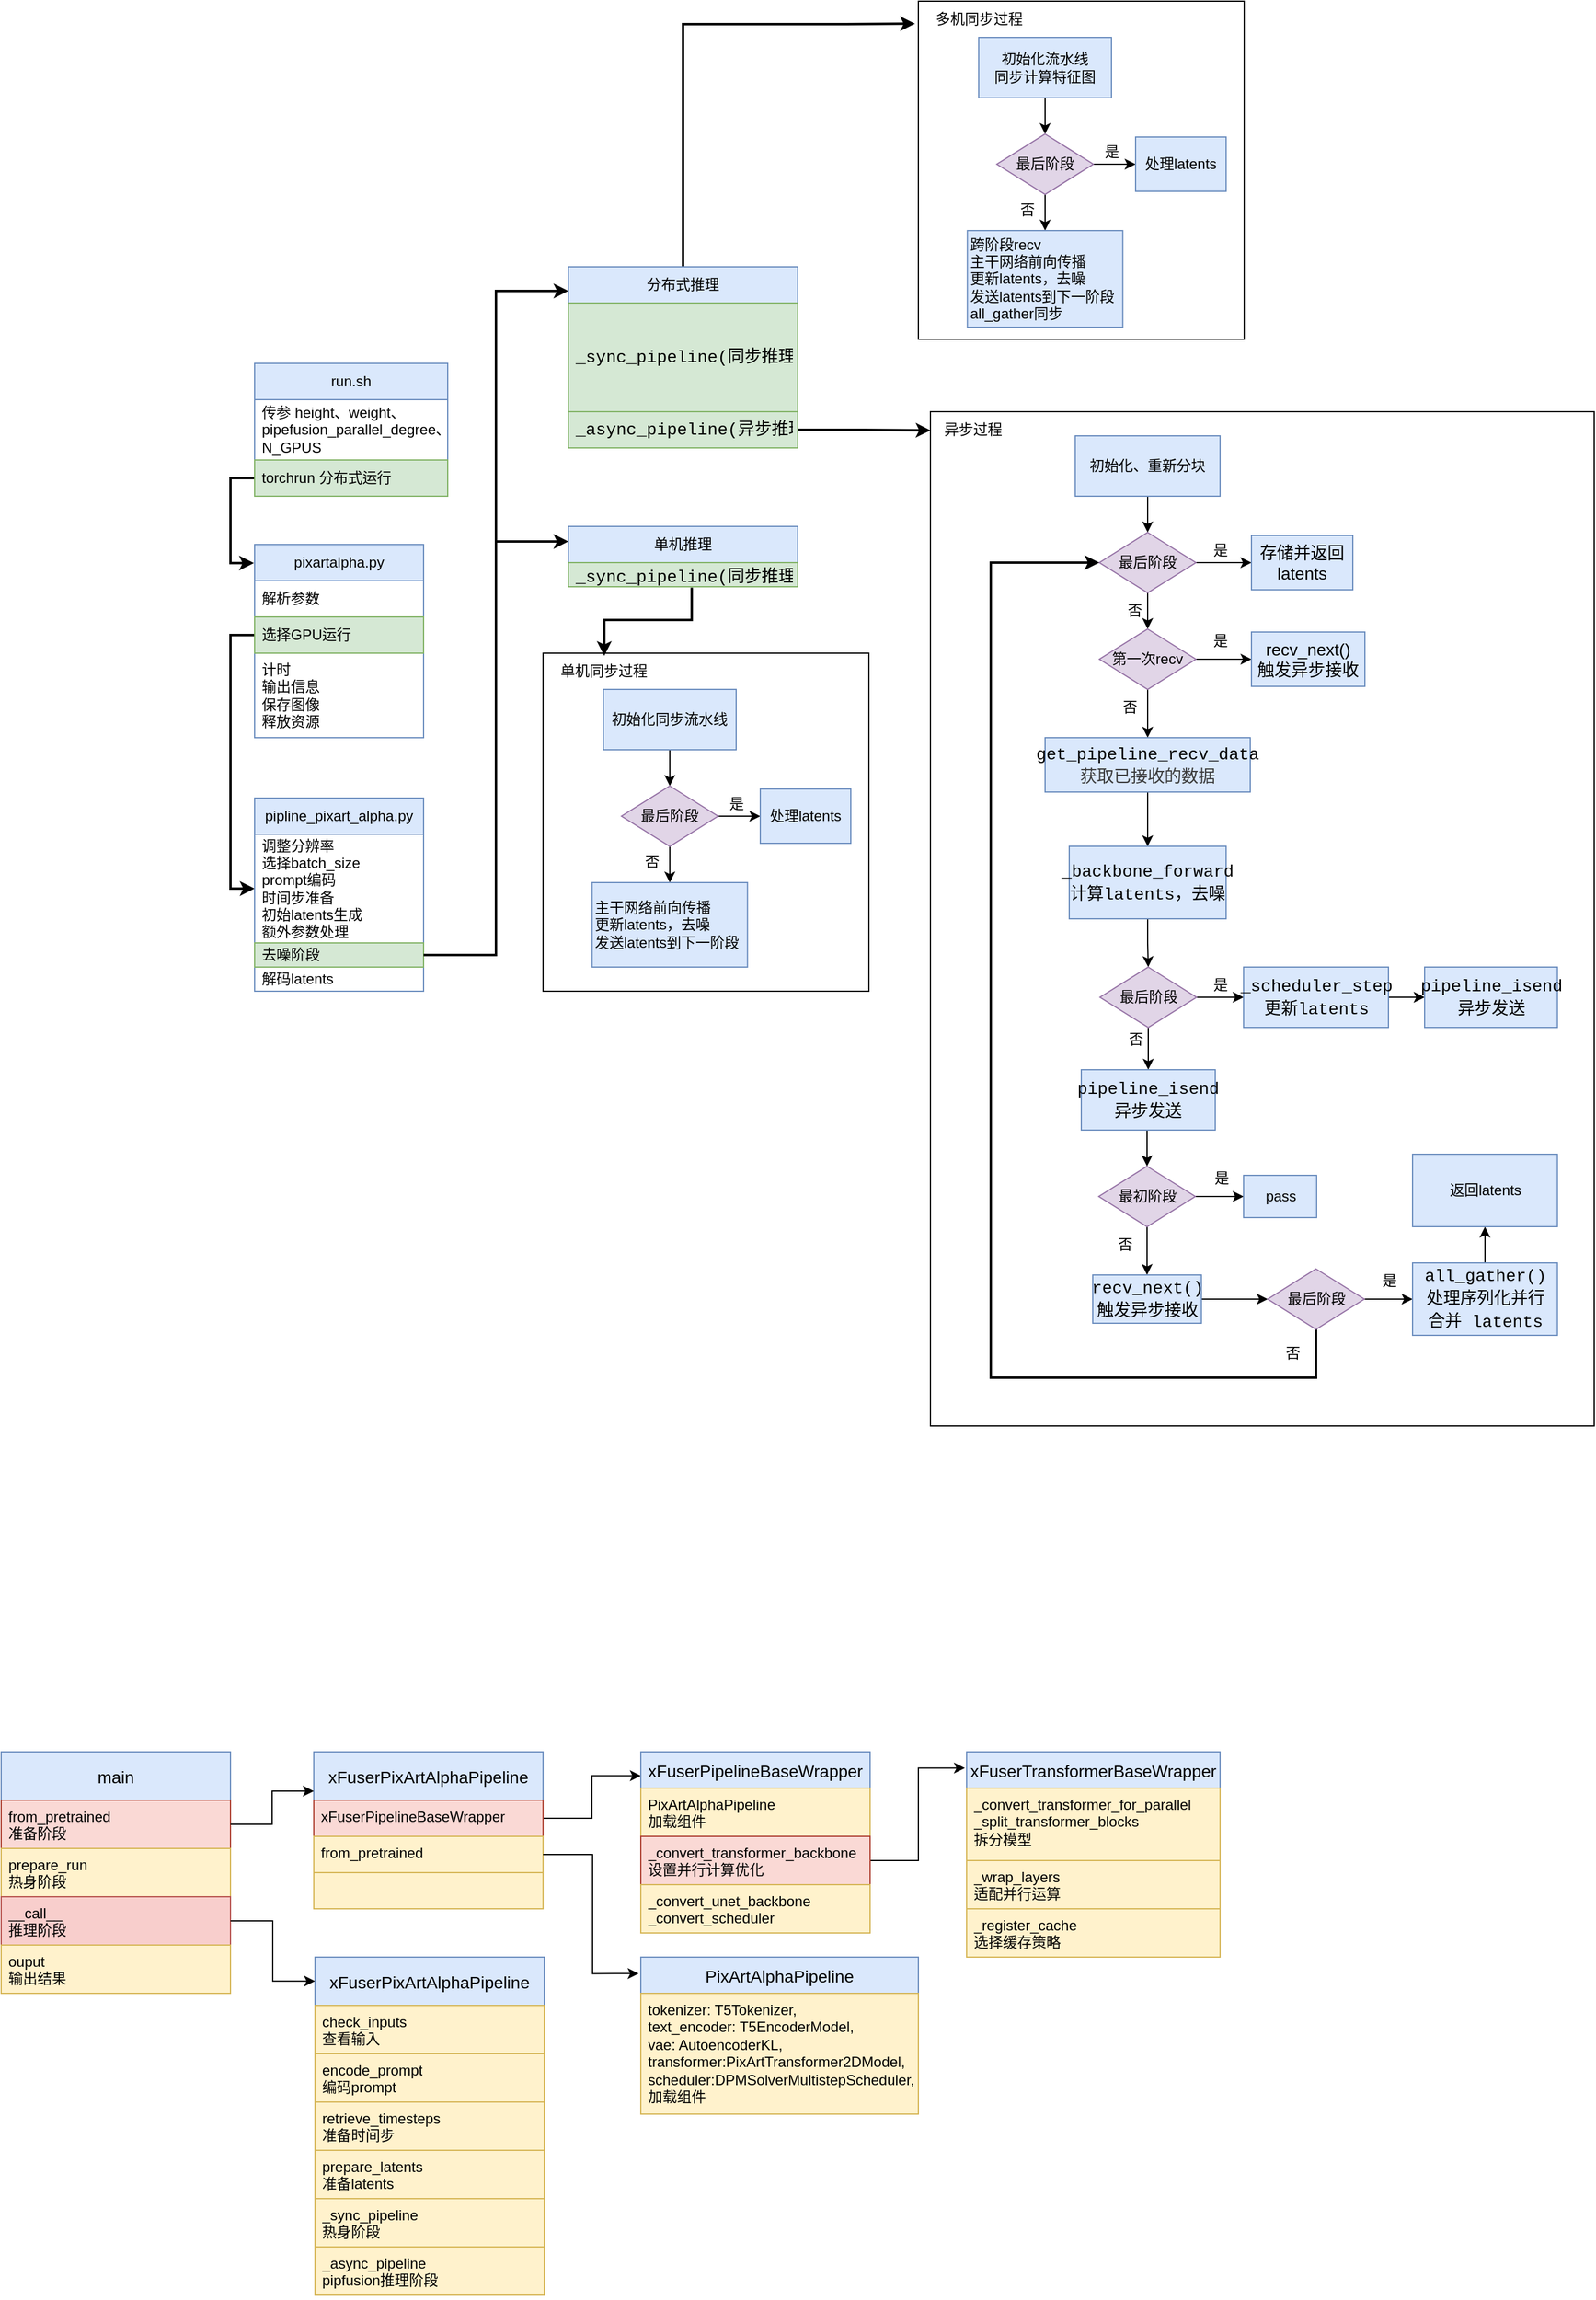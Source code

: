<mxfile version="26.1.1">
  <diagram name="第 1 页" id="cnDdHJVZcsyukWy6zc07">
    <mxGraphModel dx="1932" dy="587" grid="1" gridSize="10" guides="1" tooltips="1" connect="1" arrows="1" fold="1" page="1" pageScale="1" pageWidth="827" pageHeight="1169" math="0" shadow="0">
      <root>
        <mxCell id="0" />
        <mxCell id="1" parent="0" />
        <mxCell id="pLnmARu8xyEpF4UmJlGQ-14" value="" style="edgeStyle=orthogonalEdgeStyle;rounded=0;orthogonalLoop=1;jettySize=auto;html=1;exitX=0;exitY=0.5;exitDx=0;exitDy=0;entryX=-0.004;entryY=0.096;entryDx=0;entryDy=0;entryPerimeter=0;strokeWidth=2;" parent="1" source="pLnmARu8xyEpF4UmJlGQ-7" target="pLnmARu8xyEpF4UmJlGQ-10" edge="1">
          <mxGeometry relative="1" as="geometry">
            <Array as="points">
              <mxPoint x="20" y="545" />
              <mxPoint x="20" y="615" />
            </Array>
          </mxGeometry>
        </mxCell>
        <mxCell id="pLnmARu8xyEpF4UmJlGQ-6" value="run.sh" style="swimlane;fontStyle=0;childLayout=stackLayout;horizontal=1;startSize=30;horizontalStack=0;resizeParent=1;resizeParentMax=0;resizeLast=0;collapsible=1;marginBottom=0;whiteSpace=wrap;html=1;fillColor=#dae8fc;strokeColor=#6c8ebf;" parent="1" vertex="1">
          <mxGeometry x="40" y="450" width="160" height="110" as="geometry" />
        </mxCell>
        <mxCell id="pLnmARu8xyEpF4UmJlGQ-136" value="&lt;div&gt;传参 height、weight、&lt;span style=&quot;color: rgb(0, 0, 0); white-space: pre;&quot;&gt;pipefusion_para&lt;/span&gt;&lt;span style=&quot;color: rgb(0, 0, 0); white-space: pre;&quot;&gt;llel_degree&lt;/span&gt;、&lt;/div&gt;&lt;div&gt;&lt;span style=&quot;color: rgb(0, 0, 0); white-space: pre;&quot;&gt;N_GPUS&lt;/span&gt;&lt;/div&gt;" style="text;align=left;verticalAlign=middle;spacingLeft=4;spacingRight=4;overflow=hidden;points=[[0,0.5],[1,0.5]];portConstraint=eastwest;rotatable=0;whiteSpace=wrap;html=1;" parent="pLnmARu8xyEpF4UmJlGQ-6" vertex="1">
          <mxGeometry y="30" width="160" height="50" as="geometry" />
        </mxCell>
        <mxCell id="pLnmARu8xyEpF4UmJlGQ-7" value="&lt;div&gt;torchrun 分布式运行&lt;/div&gt;" style="text;align=left;verticalAlign=middle;spacingLeft=4;spacingRight=4;overflow=hidden;points=[[0,0.5],[1,0.5]];portConstraint=eastwest;rotatable=0;whiteSpace=wrap;html=1;fillColor=#d5e8d4;strokeColor=#82b366;" parent="pLnmARu8xyEpF4UmJlGQ-6" vertex="1">
          <mxGeometry y="80" width="160" height="30" as="geometry" />
        </mxCell>
        <mxCell id="pLnmARu8xyEpF4UmJlGQ-21" value="" style="edgeStyle=orthogonalEdgeStyle;rounded=0;orthogonalLoop=1;jettySize=auto;html=1;exitX=0;exitY=0.5;exitDx=0;exitDy=0;strokeWidth=2;entryX=0;entryY=0.5;entryDx=0;entryDy=0;entryPerimeter=0;" parent="1" source="pLnmARu8xyEpF4UmJlGQ-12" target="pLnmARu8xyEpF4UmJlGQ-18" edge="1">
          <mxGeometry relative="1" as="geometry" />
        </mxCell>
        <mxCell id="pLnmARu8xyEpF4UmJlGQ-10" value="pixartalpha.py" style="swimlane;fontStyle=0;childLayout=stackLayout;horizontal=1;startSize=30;horizontalStack=0;resizeParent=1;resizeParentMax=0;resizeLast=0;collapsible=1;marginBottom=0;whiteSpace=wrap;html=1;fillColor=#dae8fc;strokeColor=#6c8ebf;" parent="1" vertex="1">
          <mxGeometry x="40" y="600" width="140" height="160" as="geometry" />
        </mxCell>
        <mxCell id="pLnmARu8xyEpF4UmJlGQ-11" value="解析参数" style="text;strokeColor=none;fillColor=none;align=left;verticalAlign=middle;spacingLeft=4;spacingRight=4;overflow=hidden;points=[[0,0.5],[1,0.5]];portConstraint=eastwest;rotatable=0;whiteSpace=wrap;html=1;" parent="pLnmARu8xyEpF4UmJlGQ-10" vertex="1">
          <mxGeometry y="30" width="140" height="30" as="geometry" />
        </mxCell>
        <mxCell id="pLnmARu8xyEpF4UmJlGQ-12" value="选择GPU运行" style="text;strokeColor=#82b366;fillColor=#d5e8d4;align=left;verticalAlign=middle;spacingLeft=4;spacingRight=4;overflow=hidden;points=[[0,0.5],[1,0.5]];portConstraint=eastwest;rotatable=0;whiteSpace=wrap;html=1;" parent="pLnmARu8xyEpF4UmJlGQ-10" vertex="1">
          <mxGeometry y="60" width="140" height="30" as="geometry" />
        </mxCell>
        <mxCell id="pLnmARu8xyEpF4UmJlGQ-13" value="&lt;div&gt;计时&lt;/div&gt;&lt;div&gt;输出信息&lt;/div&gt;&lt;div&gt;保存图像&lt;/div&gt;&lt;div&gt;释放资源&lt;/div&gt;" style="text;strokeColor=none;fillColor=none;align=left;verticalAlign=middle;spacingLeft=4;spacingRight=4;overflow=hidden;points=[[0,0.5],[1,0.5]];portConstraint=eastwest;rotatable=0;whiteSpace=wrap;html=1;" parent="pLnmARu8xyEpF4UmJlGQ-10" vertex="1">
          <mxGeometry y="90" width="140" height="70" as="geometry" />
        </mxCell>
        <mxCell id="pLnmARu8xyEpF4UmJlGQ-27" value="" style="edgeStyle=orthogonalEdgeStyle;rounded=0;orthogonalLoop=1;jettySize=auto;html=1;exitX=1;exitY=0.5;exitDx=0;exitDy=0;entryX=0;entryY=0.25;entryDx=0;entryDy=0;strokeWidth=2;" parent="1" source="pLnmARu8xyEpF4UmJlGQ-19" target="pLnmARu8xyEpF4UmJlGQ-29" edge="1">
          <mxGeometry relative="1" as="geometry">
            <mxPoint x="730.0" y="485" as="targetPoint" />
          </mxGeometry>
        </mxCell>
        <mxCell id="pLnmARu8xyEpF4UmJlGQ-17" value="pipline_pixart_alpha.py" style="swimlane;fontStyle=0;childLayout=stackLayout;horizontal=1;startSize=30;horizontalStack=0;resizeParent=1;resizeParentMax=0;resizeLast=0;collapsible=1;marginBottom=0;whiteSpace=wrap;html=1;fillColor=#dae8fc;strokeColor=#6c8ebf;" parent="1" vertex="1">
          <mxGeometry x="40" y="810" width="140" height="160" as="geometry" />
        </mxCell>
        <mxCell id="pLnmARu8xyEpF4UmJlGQ-18" value="&lt;div&gt;调整分辨率&lt;/div&gt;&lt;div&gt;选择batch_size&lt;/div&gt;&lt;div&gt;prompt编码&lt;/div&gt;&lt;div&gt;时间步准备&lt;/div&gt;&lt;div&gt;初始latents生成&lt;/div&gt;&lt;div&gt;额外参数处理&lt;/div&gt;&lt;div&gt;&lt;br&gt;&lt;/div&gt;" style="text;strokeColor=none;fillColor=none;align=left;verticalAlign=middle;spacingLeft=4;spacingRight=4;overflow=hidden;points=[[0,0.5],[1,0.5]];portConstraint=eastwest;rotatable=0;whiteSpace=wrap;html=1;" parent="pLnmARu8xyEpF4UmJlGQ-17" vertex="1">
          <mxGeometry y="30" width="140" height="90" as="geometry" />
        </mxCell>
        <mxCell id="pLnmARu8xyEpF4UmJlGQ-19" value="去噪阶段&lt;div&gt;&lt;br/&gt;&lt;/div&gt;" style="text;strokeColor=#82b366;fillColor=#d5e8d4;align=left;verticalAlign=middle;spacingLeft=4;spacingRight=4;overflow=hidden;points=[[0,0.5],[1,0.5]];portConstraint=eastwest;rotatable=0;whiteSpace=wrap;html=1;" parent="pLnmARu8xyEpF4UmJlGQ-17" vertex="1">
          <mxGeometry y="120" width="140" height="20" as="geometry" />
        </mxCell>
        <mxCell id="pLnmARu8xyEpF4UmJlGQ-39" value="解码latents" style="text;align=left;verticalAlign=middle;spacingLeft=4;spacingRight=4;overflow=hidden;points=[[0,0.5],[1,0.5]];portConstraint=eastwest;rotatable=0;whiteSpace=wrap;html=1;" parent="pLnmARu8xyEpF4UmJlGQ-17" vertex="1">
          <mxGeometry y="140" width="140" height="20" as="geometry" />
        </mxCell>
        <mxCell id="pLnmARu8xyEpF4UmJlGQ-46" value="" style="edgeStyle=orthogonalEdgeStyle;rounded=0;orthogonalLoop=1;jettySize=auto;html=1;entryX=-0.028;entryY=0.619;entryDx=0;entryDy=0;entryPerimeter=0;strokeWidth=2;" parent="1" source="pLnmARu8xyEpF4UmJlGQ-24" target="pLnmARu8xyEpF4UmJlGQ-57" edge="1">
          <mxGeometry relative="1" as="geometry">
            <Array as="points">
              <mxPoint x="395" y="169" />
              <mxPoint x="530" y="169" />
            </Array>
          </mxGeometry>
        </mxCell>
        <mxCell id="pLnmARu8xyEpF4UmJlGQ-24" value="分布式推理" style="swimlane;fontStyle=0;childLayout=stackLayout;horizontal=1;startSize=30;horizontalStack=0;resizeParent=1;resizeParentMax=0;resizeLast=0;collapsible=1;marginBottom=0;whiteSpace=wrap;html=1;fillColor=#dae8fc;strokeColor=#6c8ebf;" parent="1" vertex="1">
          <mxGeometry x="300" y="370" width="190" height="150" as="geometry" />
        </mxCell>
        <mxCell id="pLnmARu8xyEpF4UmJlGQ-25" value="&lt;div style=&quot;color: rgb(59, 59, 59); font-family: Consolas, &amp;quot;Courier New&amp;quot;, monospace; font-weight: normal; font-size: 14px; line-height: 19px; white-space: pre;&quot;&gt;&lt;div&gt;&lt;span style=&quot;color: rgb(0, 0, 0);&quot;&gt;_sync_pipeline(同步推理)&lt;/span&gt;&lt;/div&gt;&lt;/div&gt;" style="text;strokeColor=#82b366;fillColor=#d5e8d4;align=left;verticalAlign=middle;spacingLeft=4;spacingRight=4;overflow=hidden;points=[[0,0.5],[1,0.5]];portConstraint=eastwest;rotatable=0;whiteSpace=wrap;html=1;" parent="pLnmARu8xyEpF4UmJlGQ-24" vertex="1">
          <mxGeometry y="30" width="190" height="90" as="geometry" />
        </mxCell>
        <mxCell id="pLnmARu8xyEpF4UmJlGQ-26" value="&lt;div style=&quot;color: rgb(59, 59, 59); font-family: Consolas, &amp;quot;Courier New&amp;quot;, monospace; font-weight: normal; font-size: 14px; line-height: 19px; white-space: pre;&quot;&gt;&lt;div&gt;&lt;span style=&quot;color: rgb(0, 0, 0);&quot;&gt;_async_pipeline(异步推理)&lt;/span&gt;&lt;/div&gt;&lt;/div&gt;" style="text;strokeColor=#82b366;fillColor=#d5e8d4;align=left;verticalAlign=middle;spacingLeft=4;spacingRight=4;overflow=hidden;points=[[0,0.5],[1,0.5]];portConstraint=eastwest;rotatable=0;whiteSpace=wrap;html=1;" parent="pLnmARu8xyEpF4UmJlGQ-24" vertex="1">
          <mxGeometry y="120" width="190" height="30" as="geometry" />
        </mxCell>
        <mxCell id="pLnmARu8xyEpF4UmJlGQ-29" value="单机推理" style="swimlane;fontStyle=0;childLayout=stackLayout;horizontal=1;startSize=30;horizontalStack=0;resizeParent=1;resizeParentMax=0;resizeLast=0;collapsible=1;marginBottom=0;whiteSpace=wrap;html=1;fillColor=#dae8fc;strokeColor=#6c8ebf;" parent="1" vertex="1">
          <mxGeometry x="300" y="585" width="190" height="50" as="geometry" />
        </mxCell>
        <mxCell id="pLnmARu8xyEpF4UmJlGQ-31" value="&lt;div style=&quot;color: rgb(59, 59, 59); font-family: Consolas, &amp;quot;Courier New&amp;quot;, monospace; font-weight: normal; font-size: 14px; line-height: 19px; white-space: pre;&quot;&gt;&lt;div&gt;&lt;span style=&quot;color: rgb(0, 0, 0);&quot;&gt;_sync_pipeline(同步推理)&lt;/span&gt;&lt;/div&gt;&lt;/div&gt;" style="text;strokeColor=#82b366;fillColor=#d5e8d4;align=left;verticalAlign=middle;spacingLeft=4;spacingRight=4;overflow=hidden;points=[[0,0.5],[1,0.5]];portConstraint=eastwest;rotatable=0;whiteSpace=wrap;html=1;" parent="pLnmARu8xyEpF4UmJlGQ-29" vertex="1">
          <mxGeometry y="30" width="190" height="20" as="geometry" />
        </mxCell>
        <mxCell id="pLnmARu8xyEpF4UmJlGQ-34" value="" style="edgeStyle=orthogonalEdgeStyle;rounded=0;orthogonalLoop=1;jettySize=auto;html=1;exitX=1;exitY=0.5;exitDx=0;exitDy=0;entryX=0;entryY=0.133;entryDx=0;entryDy=0;strokeWidth=2;entryPerimeter=0;" parent="1" source="pLnmARu8xyEpF4UmJlGQ-19" target="pLnmARu8xyEpF4UmJlGQ-24" edge="1">
          <mxGeometry relative="1" as="geometry">
            <mxPoint x="670" y="375" as="sourcePoint" />
            <mxPoint x="750" y="495" as="targetPoint" />
          </mxGeometry>
        </mxCell>
        <mxCell id="pLnmARu8xyEpF4UmJlGQ-114" value="" style="group" parent="1" vertex="1" connectable="0">
          <mxGeometry x="600" y="490" width="550" height="840" as="geometry" />
        </mxCell>
        <mxCell id="pLnmARu8xyEpF4UmJlGQ-112" value="" style="rounded=0;whiteSpace=wrap;html=1;" parent="pLnmARu8xyEpF4UmJlGQ-114" vertex="1">
          <mxGeometry width="550" height="840" as="geometry" />
        </mxCell>
        <mxCell id="pLnmARu8xyEpF4UmJlGQ-62" style="edgeStyle=orthogonalEdgeStyle;rounded=0;orthogonalLoop=1;jettySize=auto;html=1;exitX=0.5;exitY=1;exitDx=0;exitDy=0;entryX=0.5;entryY=0;entryDx=0;entryDy=0;" parent="pLnmARu8xyEpF4UmJlGQ-114" source="pLnmARu8xyEpF4UmJlGQ-58" target="pLnmARu8xyEpF4UmJlGQ-60" edge="1">
          <mxGeometry relative="1" as="geometry" />
        </mxCell>
        <mxCell id="pLnmARu8xyEpF4UmJlGQ-58" value="&lt;div&gt;初始化、重新分块&lt;/div&gt;" style="rounded=0;whiteSpace=wrap;html=1;fillColor=#dae8fc;strokeColor=#6c8ebf;" parent="pLnmARu8xyEpF4UmJlGQ-114" vertex="1">
          <mxGeometry x="120" y="20" width="120" height="50" as="geometry" />
        </mxCell>
        <mxCell id="pLnmARu8xyEpF4UmJlGQ-66" value="" style="edgeStyle=orthogonalEdgeStyle;rounded=0;orthogonalLoop=1;jettySize=auto;html=1;" parent="pLnmARu8xyEpF4UmJlGQ-114" source="pLnmARu8xyEpF4UmJlGQ-60" target="pLnmARu8xyEpF4UmJlGQ-65" edge="1">
          <mxGeometry relative="1" as="geometry" />
        </mxCell>
        <mxCell id="pLnmARu8xyEpF4UmJlGQ-70" style="edgeStyle=orthogonalEdgeStyle;rounded=0;orthogonalLoop=1;jettySize=auto;html=1;exitX=0.5;exitY=1;exitDx=0;exitDy=0;entryX=0.5;entryY=0;entryDx=0;entryDy=0;" parent="pLnmARu8xyEpF4UmJlGQ-114" source="pLnmARu8xyEpF4UmJlGQ-60" target="pLnmARu8xyEpF4UmJlGQ-68" edge="1">
          <mxGeometry relative="1" as="geometry" />
        </mxCell>
        <mxCell id="pLnmARu8xyEpF4UmJlGQ-60" value="&lt;div&gt;最后阶段&lt;/div&gt;" style="rhombus;whiteSpace=wrap;html=1;fillColor=#e1d5e7;strokeColor=#9673a6;" parent="pLnmARu8xyEpF4UmJlGQ-114" vertex="1">
          <mxGeometry x="140" y="100" width="80" height="50" as="geometry" />
        </mxCell>
        <mxCell id="pLnmARu8xyEpF4UmJlGQ-65" value="&lt;font style=&quot;font-size: 14px;&quot;&gt;存储并返回latents&lt;/font&gt;" style="whiteSpace=wrap;html=1;fillColor=#dae8fc;strokeColor=#6c8ebf;" parent="pLnmARu8xyEpF4UmJlGQ-114" vertex="1">
          <mxGeometry x="266" y="102.5" width="84" height="45" as="geometry" />
        </mxCell>
        <mxCell id="pLnmARu8xyEpF4UmJlGQ-67" value="是" style="text;html=1;align=center;verticalAlign=middle;resizable=0;points=[];autosize=1;strokeColor=none;fillColor=none;" parent="pLnmARu8xyEpF4UmJlGQ-114" vertex="1">
          <mxGeometry x="220" y="100" width="40" height="30" as="geometry" />
        </mxCell>
        <mxCell id="pLnmARu8xyEpF4UmJlGQ-74" value="" style="edgeStyle=orthogonalEdgeStyle;rounded=0;orthogonalLoop=1;jettySize=auto;html=1;" parent="pLnmARu8xyEpF4UmJlGQ-114" source="pLnmARu8xyEpF4UmJlGQ-68" target="pLnmARu8xyEpF4UmJlGQ-73" edge="1">
          <mxGeometry relative="1" as="geometry" />
        </mxCell>
        <mxCell id="pLnmARu8xyEpF4UmJlGQ-77" value="" style="edgeStyle=orthogonalEdgeStyle;rounded=0;orthogonalLoop=1;jettySize=auto;html=1;" parent="pLnmARu8xyEpF4UmJlGQ-114" source="pLnmARu8xyEpF4UmJlGQ-68" target="pLnmARu8xyEpF4UmJlGQ-76" edge="1">
          <mxGeometry relative="1" as="geometry" />
        </mxCell>
        <mxCell id="pLnmARu8xyEpF4UmJlGQ-68" value="第一次recv" style="rhombus;whiteSpace=wrap;html=1;fillColor=#e1d5e7;strokeColor=#9673a6;" parent="pLnmARu8xyEpF4UmJlGQ-114" vertex="1">
          <mxGeometry x="140" y="180" width="80" height="50" as="geometry" />
        </mxCell>
        <mxCell id="pLnmARu8xyEpF4UmJlGQ-71" value="否" style="text;html=1;align=center;verticalAlign=middle;resizable=0;points=[];autosize=1;strokeColor=none;fillColor=none;" parent="pLnmARu8xyEpF4UmJlGQ-114" vertex="1">
          <mxGeometry x="149.01" y="150" width="40" height="30" as="geometry" />
        </mxCell>
        <mxCell id="pLnmARu8xyEpF4UmJlGQ-73" value="&lt;div&gt;&lt;font style=&quot;font-size: 14px;&quot;&gt;recv_next()&lt;/font&gt;&lt;/div&gt;&lt;div&gt;&lt;font style=&quot;font-size: 14px;&quot;&gt;触发异步接收&lt;/font&gt;&lt;/div&gt;" style="whiteSpace=wrap;html=1;fillColor=#dae8fc;strokeColor=#6c8ebf;" parent="pLnmARu8xyEpF4UmJlGQ-114" vertex="1">
          <mxGeometry x="266" y="182.5" width="94" height="45" as="geometry" />
        </mxCell>
        <mxCell id="pLnmARu8xyEpF4UmJlGQ-75" value="是" style="text;html=1;align=center;verticalAlign=middle;resizable=0;points=[];autosize=1;strokeColor=none;fillColor=none;" parent="pLnmARu8xyEpF4UmJlGQ-114" vertex="1">
          <mxGeometry x="220" y="175" width="40" height="30" as="geometry" />
        </mxCell>
        <mxCell id="pLnmARu8xyEpF4UmJlGQ-80" value="" style="edgeStyle=orthogonalEdgeStyle;rounded=0;orthogonalLoop=1;jettySize=auto;html=1;" parent="pLnmARu8xyEpF4UmJlGQ-114" source="pLnmARu8xyEpF4UmJlGQ-76" target="pLnmARu8xyEpF4UmJlGQ-79" edge="1">
          <mxGeometry relative="1" as="geometry" />
        </mxCell>
        <mxCell id="pLnmARu8xyEpF4UmJlGQ-76" value="&lt;div style=&quot;color: rgb(59, 59, 59); font-family: Consolas, &amp;quot;Courier New&amp;quot;, monospace; font-weight: normal; font-size: 14px; line-height: 19px; white-space: pre;&quot;&gt;&lt;div&gt;&lt;span style=&quot;color: rgb(0, 0, 0);&quot;&gt;get_pipeline_recv_data&lt;/span&gt;&lt;/div&gt;&lt;div&gt;获取已接收的数据&lt;/div&gt;&lt;/div&gt;" style="whiteSpace=wrap;html=1;fillColor=#dae8fc;strokeColor=#6c8ebf;" parent="pLnmARu8xyEpF4UmJlGQ-114" vertex="1">
          <mxGeometry x="95" y="270" width="170" height="45" as="geometry" />
        </mxCell>
        <mxCell id="pLnmARu8xyEpF4UmJlGQ-78" value="否" style="text;html=1;align=center;verticalAlign=middle;resizable=0;points=[];autosize=1;strokeColor=none;fillColor=none;" parent="pLnmARu8xyEpF4UmJlGQ-114" vertex="1">
          <mxGeometry x="145" y="230" width="40" height="30" as="geometry" />
        </mxCell>
        <mxCell id="pLnmARu8xyEpF4UmJlGQ-82" style="edgeStyle=orthogonalEdgeStyle;rounded=0;orthogonalLoop=1;jettySize=auto;html=1;exitX=0.5;exitY=1;exitDx=0;exitDy=0;entryX=0.5;entryY=0;entryDx=0;entryDy=0;" parent="pLnmARu8xyEpF4UmJlGQ-114" source="pLnmARu8xyEpF4UmJlGQ-79" target="pLnmARu8xyEpF4UmJlGQ-81" edge="1">
          <mxGeometry relative="1" as="geometry" />
        </mxCell>
        <mxCell id="pLnmARu8xyEpF4UmJlGQ-79" value="&lt;div style=&quot;font-family: Consolas, &amp;quot;Courier New&amp;quot;, monospace; font-weight: normal; font-size: 14px; line-height: 19px; white-space: pre;&quot;&gt;&lt;div&gt;&lt;span style=&quot;color: rgb(0, 0, 0);&quot;&gt;_backbone_forward&lt;/span&gt;&lt;/div&gt;&lt;div&gt;&lt;span style=&quot;color: rgb(0, 0, 0);&quot;&gt;计算latents，去噪&lt;/span&gt;&lt;/div&gt;&lt;/div&gt;" style="whiteSpace=wrap;html=1;fillColor=#dae8fc;strokeColor=#6c8ebf;" parent="pLnmARu8xyEpF4UmJlGQ-114" vertex="1">
          <mxGeometry x="115" y="360" width="130" height="60" as="geometry" />
        </mxCell>
        <mxCell id="pLnmARu8xyEpF4UmJlGQ-87" value="" style="edgeStyle=orthogonalEdgeStyle;rounded=0;orthogonalLoop=1;jettySize=auto;html=1;" parent="pLnmARu8xyEpF4UmJlGQ-114" source="pLnmARu8xyEpF4UmJlGQ-81" target="pLnmARu8xyEpF4UmJlGQ-86" edge="1">
          <mxGeometry relative="1" as="geometry" />
        </mxCell>
        <mxCell id="pLnmARu8xyEpF4UmJlGQ-91" value="" style="edgeStyle=orthogonalEdgeStyle;rounded=0;orthogonalLoop=1;jettySize=auto;html=1;" parent="pLnmARu8xyEpF4UmJlGQ-114" source="pLnmARu8xyEpF4UmJlGQ-81" target="pLnmARu8xyEpF4UmJlGQ-90" edge="1">
          <mxGeometry relative="1" as="geometry" />
        </mxCell>
        <mxCell id="pLnmARu8xyEpF4UmJlGQ-81" value="&lt;div&gt;最后阶段&lt;/div&gt;" style="rhombus;whiteSpace=wrap;html=1;fillColor=#e1d5e7;strokeColor=#9673a6;" parent="pLnmARu8xyEpF4UmJlGQ-114" vertex="1">
          <mxGeometry x="140.5" y="460" width="80" height="50" as="geometry" />
        </mxCell>
        <mxCell id="pLnmARu8xyEpF4UmJlGQ-83" value="是" style="text;html=1;align=center;verticalAlign=middle;resizable=0;points=[];autosize=1;strokeColor=none;fillColor=none;" parent="pLnmARu8xyEpF4UmJlGQ-114" vertex="1">
          <mxGeometry x="219.5" y="460" width="40" height="30" as="geometry" />
        </mxCell>
        <mxCell id="pLnmARu8xyEpF4UmJlGQ-89" value="" style="edgeStyle=orthogonalEdgeStyle;rounded=0;orthogonalLoop=1;jettySize=auto;html=1;" parent="pLnmARu8xyEpF4UmJlGQ-114" source="pLnmARu8xyEpF4UmJlGQ-86" target="pLnmARu8xyEpF4UmJlGQ-88" edge="1">
          <mxGeometry relative="1" as="geometry" />
        </mxCell>
        <mxCell id="pLnmARu8xyEpF4UmJlGQ-86" value="&lt;div style=&quot;color: rgb(59, 59, 59); font-family: Consolas, &amp;quot;Courier New&amp;quot;, monospace; font-weight: normal; font-size: 14px; line-height: 19px; white-space: pre;&quot;&gt;&lt;div&gt;&lt;span style=&quot;color: rgb(0, 0, 0);&quot;&gt;_scheduler_step&lt;/span&gt;&lt;/div&gt;&lt;div&gt;&lt;span style=&quot;color: rgb(0, 0, 0);&quot;&gt;更新latents&lt;/span&gt;&lt;/div&gt;&lt;/div&gt;" style="whiteSpace=wrap;html=1;fillColor=#dae8fc;strokeColor=#6c8ebf;" parent="pLnmARu8xyEpF4UmJlGQ-114" vertex="1">
          <mxGeometry x="259.5" y="460" width="120" height="50" as="geometry" />
        </mxCell>
        <mxCell id="pLnmARu8xyEpF4UmJlGQ-88" value="&lt;div style=&quot;color: rgb(59, 59, 59); font-family: Consolas, &amp;quot;Courier New&amp;quot;, monospace; font-weight: normal; font-size: 14px; line-height: 19px; white-space: pre;&quot;&gt;&lt;div&gt;&lt;span style=&quot;color: rgb(0, 0, 0);&quot;&gt;pipeline_isend&lt;/span&gt;&lt;/div&gt;&lt;div&gt;&lt;span style=&quot;color: rgb(0, 0, 0);&quot;&gt;异步发送&lt;/span&gt;&lt;/div&gt;&lt;/div&gt;" style="whiteSpace=wrap;html=1;fillColor=#dae8fc;strokeColor=#6c8ebf;" parent="pLnmARu8xyEpF4UmJlGQ-114" vertex="1">
          <mxGeometry x="409.5" y="460" width="110" height="50" as="geometry" />
        </mxCell>
        <mxCell id="pLnmARu8xyEpF4UmJlGQ-96" style="edgeStyle=orthogonalEdgeStyle;rounded=0;orthogonalLoop=1;jettySize=auto;html=1;exitX=0.5;exitY=1;exitDx=0;exitDy=0;entryX=0.5;entryY=0;entryDx=0;entryDy=0;" parent="pLnmARu8xyEpF4UmJlGQ-114" source="pLnmARu8xyEpF4UmJlGQ-90" target="pLnmARu8xyEpF4UmJlGQ-95" edge="1">
          <mxGeometry relative="1" as="geometry" />
        </mxCell>
        <mxCell id="pLnmARu8xyEpF4UmJlGQ-90" value="&lt;div style=&quot;color: rgb(59, 59, 59); font-family: Consolas, &amp;quot;Courier New&amp;quot;, monospace; font-weight: normal; font-size: 14px; line-height: 19px; white-space: pre;&quot;&gt;&lt;div&gt;&lt;span style=&quot;color: rgb(0, 0, 0);&quot;&gt;pipeline_isend&lt;/span&gt;&lt;/div&gt;&lt;div&gt;&lt;span style=&quot;color: rgb(0, 0, 0);&quot;&gt;异步发送&lt;/span&gt;&lt;/div&gt;&lt;/div&gt;" style="whiteSpace=wrap;html=1;fillColor=#dae8fc;strokeColor=#6c8ebf;" parent="pLnmARu8xyEpF4UmJlGQ-114" vertex="1">
          <mxGeometry x="125" y="545" width="111" height="50" as="geometry" />
        </mxCell>
        <mxCell id="pLnmARu8xyEpF4UmJlGQ-92" value="否" style="text;html=1;align=center;verticalAlign=middle;resizable=0;points=[];autosize=1;strokeColor=none;fillColor=none;" parent="pLnmARu8xyEpF4UmJlGQ-114" vertex="1">
          <mxGeometry x="149.5" y="505" width="40" height="30" as="geometry" />
        </mxCell>
        <mxCell id="pLnmARu8xyEpF4UmJlGQ-98" value="" style="edgeStyle=orthogonalEdgeStyle;rounded=0;orthogonalLoop=1;jettySize=auto;html=1;" parent="pLnmARu8xyEpF4UmJlGQ-114" source="pLnmARu8xyEpF4UmJlGQ-95" target="pLnmARu8xyEpF4UmJlGQ-97" edge="1">
          <mxGeometry relative="1" as="geometry" />
        </mxCell>
        <mxCell id="pLnmARu8xyEpF4UmJlGQ-101" value="" style="edgeStyle=orthogonalEdgeStyle;rounded=0;orthogonalLoop=1;jettySize=auto;html=1;" parent="pLnmARu8xyEpF4UmJlGQ-114" source="pLnmARu8xyEpF4UmJlGQ-95" target="pLnmARu8xyEpF4UmJlGQ-100" edge="1">
          <mxGeometry relative="1" as="geometry" />
        </mxCell>
        <mxCell id="pLnmARu8xyEpF4UmJlGQ-95" value="&lt;div&gt;最初阶段&lt;/div&gt;" style="rhombus;whiteSpace=wrap;html=1;fillColor=#e1d5e7;strokeColor=#9673a6;" parent="pLnmARu8xyEpF4UmJlGQ-114" vertex="1">
          <mxGeometry x="139.5" y="625" width="80" height="50" as="geometry" />
        </mxCell>
        <mxCell id="pLnmARu8xyEpF4UmJlGQ-97" value="pass" style="whiteSpace=wrap;html=1;fillColor=#dae8fc;strokeColor=#6c8ebf;" parent="pLnmARu8xyEpF4UmJlGQ-114" vertex="1">
          <mxGeometry x="259.5" y="632.5" width="60.5" height="35" as="geometry" />
        </mxCell>
        <mxCell id="pLnmARu8xyEpF4UmJlGQ-99" value="是" style="text;html=1;align=center;verticalAlign=middle;resizable=0;points=[];autosize=1;strokeColor=none;fillColor=none;" parent="pLnmARu8xyEpF4UmJlGQ-114" vertex="1">
          <mxGeometry x="220.5" y="620" width="40" height="30" as="geometry" />
        </mxCell>
        <mxCell id="pLnmARu8xyEpF4UmJlGQ-104" style="edgeStyle=orthogonalEdgeStyle;rounded=0;orthogonalLoop=1;jettySize=auto;html=1;exitX=1;exitY=0.5;exitDx=0;exitDy=0;entryX=0;entryY=0.5;entryDx=0;entryDy=0;" parent="pLnmARu8xyEpF4UmJlGQ-114" source="pLnmARu8xyEpF4UmJlGQ-100" target="pLnmARu8xyEpF4UmJlGQ-103" edge="1">
          <mxGeometry relative="1" as="geometry" />
        </mxCell>
        <mxCell id="pLnmARu8xyEpF4UmJlGQ-100" value="&lt;div style=&quot;color: rgb(59, 59, 59); font-family: Consolas, &amp;quot;Courier New&amp;quot;, monospace; font-weight: normal; font-size: 14px; line-height: 19px; white-space: pre;&quot;&gt;&lt;div&gt;&lt;span style=&quot;color: rgb(0, 0, 0);&quot;&gt;recv_next()&lt;/span&gt;&lt;/div&gt;&lt;div&gt;&lt;span style=&quot;color: rgb(0, 0, 0);&quot;&gt;触发异步接收&lt;/span&gt;&lt;/div&gt;&lt;/div&gt;" style="whiteSpace=wrap;html=1;fillColor=#dae8fc;strokeColor=#6c8ebf;" parent="pLnmARu8xyEpF4UmJlGQ-114" vertex="1">
          <mxGeometry x="134.5" y="715" width="90" height="40" as="geometry" />
        </mxCell>
        <mxCell id="pLnmARu8xyEpF4UmJlGQ-102" value="否" style="text;html=1;align=center;verticalAlign=middle;resizable=0;points=[];autosize=1;strokeColor=none;fillColor=none;" parent="pLnmARu8xyEpF4UmJlGQ-114" vertex="1">
          <mxGeometry x="140.5" y="675" width="40" height="30" as="geometry" />
        </mxCell>
        <mxCell id="pLnmARu8xyEpF4UmJlGQ-106" value="" style="edgeStyle=orthogonalEdgeStyle;rounded=0;orthogonalLoop=1;jettySize=auto;html=1;" parent="pLnmARu8xyEpF4UmJlGQ-114" source="pLnmARu8xyEpF4UmJlGQ-103" target="pLnmARu8xyEpF4UmJlGQ-105" edge="1">
          <mxGeometry relative="1" as="geometry" />
        </mxCell>
        <mxCell id="pLnmARu8xyEpF4UmJlGQ-110" style="edgeStyle=orthogonalEdgeStyle;rounded=0;orthogonalLoop=1;jettySize=auto;html=1;exitX=0.5;exitY=1;exitDx=0;exitDy=0;entryX=0;entryY=0.5;entryDx=0;entryDy=0;strokeWidth=2;" parent="pLnmARu8xyEpF4UmJlGQ-114" source="pLnmARu8xyEpF4UmJlGQ-103" target="pLnmARu8xyEpF4UmJlGQ-60" edge="1">
          <mxGeometry relative="1" as="geometry">
            <Array as="points">
              <mxPoint x="320" y="800" />
              <mxPoint x="50" y="800" />
              <mxPoint x="50" y="125" />
            </Array>
          </mxGeometry>
        </mxCell>
        <mxCell id="pLnmARu8xyEpF4UmJlGQ-103" value="&lt;div&gt;最后阶段&lt;/div&gt;" style="rhombus;whiteSpace=wrap;html=1;fillColor=#e1d5e7;strokeColor=#9673a6;" parent="pLnmARu8xyEpF4UmJlGQ-114" vertex="1">
          <mxGeometry x="279.5" y="710" width="80" height="50" as="geometry" />
        </mxCell>
        <mxCell id="pLnmARu8xyEpF4UmJlGQ-109" value="" style="edgeStyle=orthogonalEdgeStyle;rounded=0;orthogonalLoop=1;jettySize=auto;html=1;" parent="pLnmARu8xyEpF4UmJlGQ-114" source="pLnmARu8xyEpF4UmJlGQ-105" target="pLnmARu8xyEpF4UmJlGQ-108" edge="1">
          <mxGeometry relative="1" as="geometry" />
        </mxCell>
        <mxCell id="pLnmARu8xyEpF4UmJlGQ-105" value="&lt;div style=&quot;font-family: Consolas, &amp;quot;Courier New&amp;quot;, monospace; font-weight: normal; font-size: 14px; line-height: 19px; white-space: pre;&quot;&gt;&lt;div&gt;&lt;div style=&quot;color: rgb(59, 59, 59); font-family: Consolas, &amp;quot;Courier New&amp;quot;, monospace; font-weight: normal; font-size: 14px; line-height: 19px; white-space: pre;&quot;&gt;&lt;div&gt;&lt;span style=&quot;color: rgb(0, 0, 0);&quot;&gt;all_gather()&lt;/span&gt;&lt;/div&gt;&lt;div&gt;&lt;span style=&quot;color: rgb(0, 0, 0);&quot;&gt;处理序列化并行&lt;/span&gt;&lt;/div&gt;&lt;div&gt;&lt;span style=&quot;color: rgb(0, 0, 0);&quot;&gt;合并 latents&lt;/span&gt;&lt;/div&gt;&lt;/div&gt;&lt;/div&gt;&lt;/div&gt;" style="whiteSpace=wrap;html=1;fillColor=#dae8fc;strokeColor=#6c8ebf;" parent="pLnmARu8xyEpF4UmJlGQ-114" vertex="1">
          <mxGeometry x="399.5" y="705" width="120" height="60" as="geometry" />
        </mxCell>
        <mxCell id="pLnmARu8xyEpF4UmJlGQ-107" value="是" style="text;html=1;align=center;verticalAlign=middle;resizable=0;points=[];autosize=1;strokeColor=none;fillColor=none;" parent="pLnmARu8xyEpF4UmJlGQ-114" vertex="1">
          <mxGeometry x="359.5" y="705" width="40" height="30" as="geometry" />
        </mxCell>
        <mxCell id="pLnmARu8xyEpF4UmJlGQ-108" value="返回latents" style="whiteSpace=wrap;html=1;fillColor=#dae8fc;strokeColor=#6c8ebf;" parent="pLnmARu8xyEpF4UmJlGQ-114" vertex="1">
          <mxGeometry x="399.5" y="615" width="120" height="60" as="geometry" />
        </mxCell>
        <mxCell id="pLnmARu8xyEpF4UmJlGQ-111" value="否" style="text;html=1;align=center;verticalAlign=middle;resizable=0;points=[];autosize=1;strokeColor=none;fillColor=none;" parent="pLnmARu8xyEpF4UmJlGQ-114" vertex="1">
          <mxGeometry x="279.5" y="765" width="40" height="30" as="geometry" />
        </mxCell>
        <mxCell id="pLnmARu8xyEpF4UmJlGQ-113" value="异步过程" style="text;html=1;align=center;verticalAlign=middle;resizable=0;points=[];autosize=1;strokeColor=none;fillColor=none;" parent="pLnmARu8xyEpF4UmJlGQ-114" vertex="1">
          <mxGeometry width="70" height="30" as="geometry" />
        </mxCell>
        <mxCell id="pLnmARu8xyEpF4UmJlGQ-115" value="" style="group" parent="1" vertex="1" connectable="0">
          <mxGeometry x="590" y="150" width="270" height="280" as="geometry" />
        </mxCell>
        <mxCell id="pLnmARu8xyEpF4UmJlGQ-56" value="" style="verticalLabelPosition=bottom;verticalAlign=top;html=1;shape=mxgraph.basic.rect;fillColor2=none;strokeWidth=1;size=20;indent=5;" parent="pLnmARu8xyEpF4UmJlGQ-115" vertex="1">
          <mxGeometry width="270" height="280" as="geometry" />
        </mxCell>
        <mxCell id="pLnmARu8xyEpF4UmJlGQ-51" style="edgeStyle=orthogonalEdgeStyle;rounded=0;orthogonalLoop=1;jettySize=auto;html=1;exitX=0.5;exitY=1;exitDx=0;exitDy=0;entryX=0.5;entryY=0;entryDx=0;entryDy=0;" parent="pLnmARu8xyEpF4UmJlGQ-115" source="pLnmARu8xyEpF4UmJlGQ-45" target="pLnmARu8xyEpF4UmJlGQ-47" edge="1">
          <mxGeometry relative="1" as="geometry" />
        </mxCell>
        <mxCell id="pLnmARu8xyEpF4UmJlGQ-45" value="&lt;div&gt;初始化流水线&lt;/div&gt;&lt;div&gt;同步计算特征图&lt;/div&gt;" style="whiteSpace=wrap;html=1;fillColor=#dae8fc;strokeColor=#6c8ebf;fontStyle=0;startSize=30;" parent="pLnmARu8xyEpF4UmJlGQ-115" vertex="1">
          <mxGeometry x="50" y="30" width="110" height="50" as="geometry" />
        </mxCell>
        <mxCell id="pLnmARu8xyEpF4UmJlGQ-49" value="" style="edgeStyle=orthogonalEdgeStyle;rounded=0;orthogonalLoop=1;jettySize=auto;html=1;" parent="pLnmARu8xyEpF4UmJlGQ-115" source="pLnmARu8xyEpF4UmJlGQ-47" target="pLnmARu8xyEpF4UmJlGQ-48" edge="1">
          <mxGeometry relative="1" as="geometry" />
        </mxCell>
        <mxCell id="pLnmARu8xyEpF4UmJlGQ-53" value="" style="edgeStyle=orthogonalEdgeStyle;rounded=0;orthogonalLoop=1;jettySize=auto;html=1;" parent="pLnmARu8xyEpF4UmJlGQ-115" source="pLnmARu8xyEpF4UmJlGQ-47" target="pLnmARu8xyEpF4UmJlGQ-52" edge="1">
          <mxGeometry relative="1" as="geometry" />
        </mxCell>
        <mxCell id="pLnmARu8xyEpF4UmJlGQ-47" value="&lt;div&gt;最后阶段&lt;/div&gt;" style="rhombus;whiteSpace=wrap;html=1;fillColor=#e1d5e7;strokeColor=#9673a6;" parent="pLnmARu8xyEpF4UmJlGQ-115" vertex="1">
          <mxGeometry x="65" y="110" width="80" height="50" as="geometry" />
        </mxCell>
        <mxCell id="pLnmARu8xyEpF4UmJlGQ-48" value="处理latents" style="whiteSpace=wrap;html=1;fillColor=#dae8fc;strokeColor=#6c8ebf;" parent="pLnmARu8xyEpF4UmJlGQ-115" vertex="1">
          <mxGeometry x="180" y="112.5" width="75" height="45" as="geometry" />
        </mxCell>
        <mxCell id="pLnmARu8xyEpF4UmJlGQ-50" value="是" style="text;html=1;align=center;verticalAlign=middle;resizable=0;points=[];autosize=1;strokeColor=none;fillColor=none;" parent="pLnmARu8xyEpF4UmJlGQ-115" vertex="1">
          <mxGeometry x="140" y="110" width="40" height="30" as="geometry" />
        </mxCell>
        <mxCell id="pLnmARu8xyEpF4UmJlGQ-52" value="&lt;div align=&quot;left&quot;&gt;跨阶段recv&lt;/div&gt;&lt;div align=&quot;left&quot;&gt;主干网络前向传播&lt;/div&gt;&lt;div align=&quot;left&quot;&gt;更新latents，去噪&lt;/div&gt;&lt;div align=&quot;left&quot;&gt;发送latents到下一阶段&lt;/div&gt;&lt;div align=&quot;left&quot;&gt;all_gather同步&lt;/div&gt;" style="whiteSpace=wrap;html=1;fillColor=#dae8fc;strokeColor=#6c8ebf;align=left;" parent="pLnmARu8xyEpF4UmJlGQ-115" vertex="1">
          <mxGeometry x="40.63" y="190" width="128.75" height="80" as="geometry" />
        </mxCell>
        <mxCell id="pLnmARu8xyEpF4UmJlGQ-54" value="否" style="text;html=1;align=center;verticalAlign=middle;resizable=0;points=[];autosize=1;strokeColor=none;fillColor=none;" parent="pLnmARu8xyEpF4UmJlGQ-115" vertex="1">
          <mxGeometry x="70" y="157.5" width="40" height="30" as="geometry" />
        </mxCell>
        <mxCell id="pLnmARu8xyEpF4UmJlGQ-57" value="多机同步过程" style="text;html=1;align=center;verticalAlign=middle;resizable=0;points=[];autosize=1;strokeColor=none;fillColor=none;" parent="pLnmARu8xyEpF4UmJlGQ-115" vertex="1">
          <mxGeometry width="100" height="30" as="geometry" />
        </mxCell>
        <mxCell id="pLnmARu8xyEpF4UmJlGQ-116" style="edgeStyle=orthogonalEdgeStyle;rounded=0;orthogonalLoop=1;jettySize=auto;html=1;exitX=1;exitY=0.5;exitDx=0;exitDy=0;entryX=0.001;entryY=0.516;entryDx=0;entryDy=0;entryPerimeter=0;strokeWidth=2;" parent="1" source="pLnmARu8xyEpF4UmJlGQ-26" target="pLnmARu8xyEpF4UmJlGQ-113" edge="1">
          <mxGeometry relative="1" as="geometry" />
        </mxCell>
        <mxCell id="pLnmARu8xyEpF4UmJlGQ-132" value="" style="group" parent="1" vertex="1" connectable="0">
          <mxGeometry x="279" y="690" width="270" height="280" as="geometry" />
        </mxCell>
        <mxCell id="pLnmARu8xyEpF4UmJlGQ-118" value="" style="verticalLabelPosition=bottom;verticalAlign=top;html=1;shape=mxgraph.basic.rect;fillColor2=none;strokeWidth=1;size=20;indent=5;" parent="pLnmARu8xyEpF4UmJlGQ-132" vertex="1">
          <mxGeometry width="270" height="280" as="geometry" />
        </mxCell>
        <mxCell id="pLnmARu8xyEpF4UmJlGQ-119" style="edgeStyle=orthogonalEdgeStyle;rounded=0;orthogonalLoop=1;jettySize=auto;html=1;exitX=0.5;exitY=1;exitDx=0;exitDy=0;entryX=0.5;entryY=0;entryDx=0;entryDy=0;" parent="pLnmARu8xyEpF4UmJlGQ-132" source="pLnmARu8xyEpF4UmJlGQ-120" target="pLnmARu8xyEpF4UmJlGQ-123" edge="1">
          <mxGeometry relative="1" as="geometry" />
        </mxCell>
        <mxCell id="pLnmARu8xyEpF4UmJlGQ-120" value="初始化同步流水线" style="whiteSpace=wrap;html=1;fillColor=#dae8fc;strokeColor=#6c8ebf;fontStyle=0;startSize=30;" parent="pLnmARu8xyEpF4UmJlGQ-132" vertex="1">
          <mxGeometry x="50" y="30" width="110" height="50" as="geometry" />
        </mxCell>
        <mxCell id="pLnmARu8xyEpF4UmJlGQ-121" value="" style="edgeStyle=orthogonalEdgeStyle;rounded=0;orthogonalLoop=1;jettySize=auto;html=1;" parent="pLnmARu8xyEpF4UmJlGQ-132" source="pLnmARu8xyEpF4UmJlGQ-123" target="pLnmARu8xyEpF4UmJlGQ-124" edge="1">
          <mxGeometry relative="1" as="geometry" />
        </mxCell>
        <mxCell id="pLnmARu8xyEpF4UmJlGQ-122" value="" style="edgeStyle=orthogonalEdgeStyle;rounded=0;orthogonalLoop=1;jettySize=auto;html=1;" parent="pLnmARu8xyEpF4UmJlGQ-132" source="pLnmARu8xyEpF4UmJlGQ-123" target="pLnmARu8xyEpF4UmJlGQ-126" edge="1">
          <mxGeometry relative="1" as="geometry" />
        </mxCell>
        <mxCell id="pLnmARu8xyEpF4UmJlGQ-123" value="&lt;div&gt;最后阶段&lt;/div&gt;" style="rhombus;whiteSpace=wrap;html=1;fillColor=#e1d5e7;strokeColor=#9673a6;" parent="pLnmARu8xyEpF4UmJlGQ-132" vertex="1">
          <mxGeometry x="65" y="110" width="80" height="50" as="geometry" />
        </mxCell>
        <mxCell id="pLnmARu8xyEpF4UmJlGQ-124" value="处理latents" style="whiteSpace=wrap;html=1;fillColor=#dae8fc;strokeColor=#6c8ebf;" parent="pLnmARu8xyEpF4UmJlGQ-132" vertex="1">
          <mxGeometry x="180" y="112.5" width="75" height="45" as="geometry" />
        </mxCell>
        <mxCell id="pLnmARu8xyEpF4UmJlGQ-125" value="是" style="text;html=1;align=center;verticalAlign=middle;resizable=0;points=[];autosize=1;strokeColor=none;fillColor=none;" parent="pLnmARu8xyEpF4UmJlGQ-132" vertex="1">
          <mxGeometry x="140" y="110" width="40" height="30" as="geometry" />
        </mxCell>
        <mxCell id="pLnmARu8xyEpF4UmJlGQ-126" value="&lt;div align=&quot;left&quot;&gt;主干网络前向传播&lt;/div&gt;&lt;div align=&quot;left&quot;&gt;更新latents，去噪&lt;/div&gt;&lt;div align=&quot;left&quot;&gt;发送latents到下一阶段&lt;/div&gt;" style="whiteSpace=wrap;html=1;fillColor=#dae8fc;strokeColor=#6c8ebf;align=left;" parent="pLnmARu8xyEpF4UmJlGQ-132" vertex="1">
          <mxGeometry x="40.63" y="190" width="128.75" height="70" as="geometry" />
        </mxCell>
        <mxCell id="pLnmARu8xyEpF4UmJlGQ-127" value="否" style="text;html=1;align=center;verticalAlign=middle;resizable=0;points=[];autosize=1;strokeColor=none;fillColor=none;" parent="pLnmARu8xyEpF4UmJlGQ-132" vertex="1">
          <mxGeometry x="70" y="157.5" width="40" height="30" as="geometry" />
        </mxCell>
        <mxCell id="pLnmARu8xyEpF4UmJlGQ-128" value="单机同步过程" style="text;html=1;align=center;verticalAlign=middle;resizable=0;points=[];autosize=1;strokeColor=none;fillColor=none;" parent="pLnmARu8xyEpF4UmJlGQ-132" vertex="1">
          <mxGeometry width="100" height="30" as="geometry" />
        </mxCell>
        <mxCell id="pLnmARu8xyEpF4UmJlGQ-134" style="edgeStyle=orthogonalEdgeStyle;rounded=0;orthogonalLoop=1;jettySize=auto;html=1;exitX=0.538;exitY=1.036;exitDx=0;exitDy=0;entryX=0.507;entryY=0.077;entryDx=0;entryDy=0;entryPerimeter=0;exitPerimeter=0;strokeWidth=2;" parent="1" source="pLnmARu8xyEpF4UmJlGQ-31" target="pLnmARu8xyEpF4UmJlGQ-128" edge="1">
          <mxGeometry relative="1" as="geometry" />
        </mxCell>
        <mxCell id="CumaRwDgHpPUCS0nQCwT-12" value="" style="edgeStyle=orthogonalEdgeStyle;rounded=0;orthogonalLoop=1;jettySize=auto;html=1;entryX=0;entryY=0.132;entryDx=0;entryDy=0;entryPerimeter=0;exitX=1;exitY=0.5;exitDx=0;exitDy=0;" edge="1" parent="1" source="CumaRwDgHpPUCS0nQCwT-5" target="CumaRwDgHpPUCS0nQCwT-9">
          <mxGeometry relative="1" as="geometry" />
        </mxCell>
        <mxCell id="CumaRwDgHpPUCS0nQCwT-4" value="xFuserPixArtAlphaPipeline" style="swimlane;fontStyle=0;childLayout=stackLayout;horizontal=1;startSize=40;horizontalStack=0;resizeParent=1;resizeParentMax=0;resizeLast=0;collapsible=1;marginBottom=0;align=center;fontSize=14;fillColor=#dae8fc;strokeColor=#6c8ebf;" vertex="1" parent="1">
          <mxGeometry x="89" y="1600" width="190" height="130" as="geometry" />
        </mxCell>
        <mxCell id="CumaRwDgHpPUCS0nQCwT-5" value="&lt;div&gt;xFuserPipelineBaseWrapper&lt;/div&gt;" style="text;strokeColor=#ae4132;fillColor=#fad9d5;spacingLeft=4;spacingRight=4;overflow=hidden;rotatable=0;points=[[0,0.5],[1,0.5]];portConstraint=eastwest;fontSize=12;whiteSpace=wrap;html=1;" vertex="1" parent="CumaRwDgHpPUCS0nQCwT-4">
          <mxGeometry y="40" width="190" height="30" as="geometry" />
        </mxCell>
        <mxCell id="CumaRwDgHpPUCS0nQCwT-45" value="from_pretrained" style="text;strokeColor=#d6b656;fillColor=#fff2cc;spacingLeft=4;spacingRight=4;overflow=hidden;rotatable=0;points=[[0,0.5],[1,0.5]];portConstraint=eastwest;fontSize=12;whiteSpace=wrap;html=1;" vertex="1" parent="CumaRwDgHpPUCS0nQCwT-4">
          <mxGeometry y="70" width="190" height="30" as="geometry" />
        </mxCell>
        <mxCell id="CumaRwDgHpPUCS0nQCwT-7" value="" style="text;strokeColor=#d6b656;fillColor=#fff2cc;spacingLeft=4;spacingRight=4;overflow=hidden;rotatable=0;points=[[0,0.5],[1,0.5]];portConstraint=eastwest;fontSize=12;whiteSpace=wrap;html=1;" vertex="1" parent="CumaRwDgHpPUCS0nQCwT-4">
          <mxGeometry y="100" width="190" height="30" as="geometry" />
        </mxCell>
        <mxCell id="CumaRwDgHpPUCS0nQCwT-21" value="" style="edgeStyle=orthogonalEdgeStyle;rounded=0;orthogonalLoop=1;jettySize=auto;html=1;entryX=-0.007;entryY=0.079;entryDx=0;entryDy=0;entryPerimeter=0;exitX=1;exitY=0.5;exitDx=0;exitDy=0;" edge="1" parent="1" source="CumaRwDgHpPUCS0nQCwT-13" target="CumaRwDgHpPUCS0nQCwT-17">
          <mxGeometry relative="1" as="geometry" />
        </mxCell>
        <mxCell id="CumaRwDgHpPUCS0nQCwT-9" value="xFuserPipelineBaseWrapper" style="swimlane;fontStyle=0;childLayout=stackLayout;horizontal=1;startSize=30;horizontalStack=0;resizeParent=1;resizeParentMax=0;resizeLast=0;collapsible=1;marginBottom=0;align=center;fontSize=14;fillColor=#dae8fc;strokeColor=#6c8ebf;" vertex="1" parent="1">
          <mxGeometry x="360" y="1600" width="190" height="150" as="geometry" />
        </mxCell>
        <mxCell id="CumaRwDgHpPUCS0nQCwT-10" value="&lt;div&gt;PixArtAlphaPipeline&lt;/div&gt;&lt;div&gt;加载组件&lt;/div&gt;" style="text;strokeColor=#d6b656;fillColor=#fff2cc;spacingLeft=4;spacingRight=4;overflow=hidden;rotatable=0;points=[[0,0.5],[1,0.5]];portConstraint=eastwest;fontSize=12;whiteSpace=wrap;html=1;" vertex="1" parent="CumaRwDgHpPUCS0nQCwT-9">
          <mxGeometry y="30" width="190" height="40" as="geometry" />
        </mxCell>
        <mxCell id="CumaRwDgHpPUCS0nQCwT-13" value="&lt;div&gt;_convert_transformer_backbone&lt;/div&gt;&lt;div&gt;&lt;div&gt;设置并行计算优化&lt;/div&gt;&lt;br&gt;&lt;/div&gt;&lt;br&gt;&lt;div&gt;&lt;br&gt;&lt;/div&gt;" style="text;strokeColor=#ae4132;fillColor=#fad9d5;spacingLeft=4;spacingRight=4;overflow=hidden;rotatable=0;points=[[0,0.5],[1,0.5]];portConstraint=eastwest;fontSize=12;whiteSpace=wrap;html=1;" vertex="1" parent="CumaRwDgHpPUCS0nQCwT-9">
          <mxGeometry y="70" width="190" height="40" as="geometry" />
        </mxCell>
        <mxCell id="CumaRwDgHpPUCS0nQCwT-11" value="&lt;div&gt;_convert_unet_backbone&lt;/div&gt;&lt;div&gt;_convert_scheduler&lt;/div&gt;&lt;div&gt;&lt;br&gt;&lt;/div&gt;&lt;div&gt;&lt;br&gt;&lt;/div&gt;" style="text;strokeColor=#d6b656;fillColor=#fff2cc;spacingLeft=4;spacingRight=4;overflow=hidden;rotatable=0;points=[[0,0.5],[1,0.5]];portConstraint=eastwest;fontSize=12;whiteSpace=wrap;html=1;" vertex="1" parent="CumaRwDgHpPUCS0nQCwT-9">
          <mxGeometry y="110" width="190" height="40" as="geometry" />
        </mxCell>
        <mxCell id="CumaRwDgHpPUCS0nQCwT-51" value="" style="edgeStyle=orthogonalEdgeStyle;rounded=0;orthogonalLoop=1;jettySize=auto;html=1;exitX=1;exitY=0.5;exitDx=0;exitDy=0;entryX=-0.008;entryY=0.105;entryDx=0;entryDy=0;entryPerimeter=0;" edge="1" parent="1" source="CumaRwDgHpPUCS0nQCwT-45" target="CumaRwDgHpPUCS0nQCwT-47">
          <mxGeometry relative="1" as="geometry">
            <mxPoint x="330" y="1790" as="targetPoint" />
            <Array as="points">
              <mxPoint x="320" y="1685" />
              <mxPoint x="320" y="1784" />
            </Array>
          </mxGeometry>
        </mxCell>
        <mxCell id="CumaRwDgHpPUCS0nQCwT-17" value="xFuserTransformerBaseWrapper" style="swimlane;fontStyle=0;childLayout=stackLayout;horizontal=1;startSize=30;horizontalStack=0;resizeParent=1;resizeParentMax=0;resizeLast=0;collapsible=1;marginBottom=0;align=center;fontSize=14;fillColor=#dae8fc;strokeColor=#6c8ebf;" vertex="1" parent="1">
          <mxGeometry x="630" y="1600" width="210" height="170" as="geometry" />
        </mxCell>
        <mxCell id="CumaRwDgHpPUCS0nQCwT-19" value="&lt;div&gt;_convert_transformer_for_parallel&lt;/div&gt;&lt;div&gt;_split_transformer_blocks&lt;/div&gt;&lt;div&gt;拆分模型&lt;/div&gt;&lt;div&gt;&lt;br&gt;&lt;/div&gt;" style="text;strokeColor=#d6b656;fillColor=#fff2cc;spacingLeft=4;spacingRight=4;overflow=hidden;rotatable=0;points=[[0,0.5],[1,0.5]];portConstraint=eastwest;fontSize=12;whiteSpace=wrap;html=1;" vertex="1" parent="CumaRwDgHpPUCS0nQCwT-17">
          <mxGeometry y="30" width="210" height="60" as="geometry" />
        </mxCell>
        <mxCell id="CumaRwDgHpPUCS0nQCwT-22" value="&lt;div&gt;_wrap_layers&lt;/div&gt;&lt;div&gt;适配并行运算&lt;/div&gt;" style="text;strokeColor=#d6b656;fillColor=#fff2cc;spacingLeft=4;spacingRight=4;overflow=hidden;rotatable=0;points=[[0,0.5],[1,0.5]];portConstraint=eastwest;fontSize=12;whiteSpace=wrap;html=1;" vertex="1" parent="CumaRwDgHpPUCS0nQCwT-17">
          <mxGeometry y="90" width="210" height="40" as="geometry" />
        </mxCell>
        <mxCell id="CumaRwDgHpPUCS0nQCwT-23" value="&lt;div&gt;_register_cache&lt;/div&gt;&lt;div&gt;选择缓存策略&lt;/div&gt;" style="text;strokeColor=#d6b656;fillColor=#fff2cc;spacingLeft=4;spacingRight=4;overflow=hidden;rotatable=0;points=[[0,0.5],[1,0.5]];portConstraint=eastwest;fontSize=12;whiteSpace=wrap;html=1;" vertex="1" parent="CumaRwDgHpPUCS0nQCwT-17">
          <mxGeometry y="130" width="210" height="40" as="geometry" />
        </mxCell>
        <mxCell id="CumaRwDgHpPUCS0nQCwT-24" value="main" style="swimlane;fontStyle=0;childLayout=stackLayout;horizontal=1;startSize=40;horizontalStack=0;resizeParent=1;resizeParentMax=0;resizeLast=0;collapsible=1;marginBottom=0;align=center;fontSize=14;fillColor=#dae8fc;strokeColor=#6c8ebf;" vertex="1" parent="1">
          <mxGeometry x="-170" y="1600" width="190" height="200" as="geometry" />
        </mxCell>
        <mxCell id="CumaRwDgHpPUCS0nQCwT-25" value="&lt;div&gt;from_pretrained&lt;/div&gt;&lt;div&gt;准备阶段&lt;/div&gt;" style="text;strokeColor=#ae4132;fillColor=#fad9d5;spacingLeft=4;spacingRight=4;overflow=hidden;rotatable=0;points=[[0,0.5],[1,0.5]];portConstraint=eastwest;fontSize=12;whiteSpace=wrap;html=1;" vertex="1" parent="CumaRwDgHpPUCS0nQCwT-24">
          <mxGeometry y="40" width="190" height="40" as="geometry" />
        </mxCell>
        <mxCell id="CumaRwDgHpPUCS0nQCwT-30" value="&lt;div&gt;prepare_run&lt;/div&gt;&lt;div&gt;热身阶段&lt;/div&gt;" style="text;strokeColor=#d6b656;fillColor=#fff2cc;spacingLeft=4;spacingRight=4;overflow=hidden;rotatable=0;points=[[0,0.5],[1,0.5]];portConstraint=eastwest;fontSize=12;whiteSpace=wrap;html=1;" vertex="1" parent="CumaRwDgHpPUCS0nQCwT-24">
          <mxGeometry y="80" width="190" height="40" as="geometry" />
        </mxCell>
        <mxCell id="CumaRwDgHpPUCS0nQCwT-41" value="&lt;div&gt;__call__&lt;/div&gt;&lt;div&gt;推理阶段&lt;/div&gt;" style="text;strokeColor=#b85450;fillColor=#f8cecc;spacingLeft=4;spacingRight=4;overflow=hidden;rotatable=0;points=[[0,0.5],[1,0.5]];portConstraint=eastwest;fontSize=12;whiteSpace=wrap;html=1;" vertex="1" parent="CumaRwDgHpPUCS0nQCwT-24">
          <mxGeometry y="120" width="190" height="40" as="geometry" />
        </mxCell>
        <mxCell id="CumaRwDgHpPUCS0nQCwT-26" value="&lt;div&gt;ouput&lt;/div&gt;&lt;div&gt;输出结果&lt;/div&gt;" style="text;strokeColor=#d6b656;fillColor=#fff2cc;spacingLeft=4;spacingRight=4;overflow=hidden;rotatable=0;points=[[0,0.5],[1,0.5]];portConstraint=eastwest;fontSize=12;whiteSpace=wrap;html=1;" vertex="1" parent="CumaRwDgHpPUCS0nQCwT-24">
          <mxGeometry y="160" width="190" height="40" as="geometry" />
        </mxCell>
        <mxCell id="CumaRwDgHpPUCS0nQCwT-28" style="edgeStyle=orthogonalEdgeStyle;rounded=0;orthogonalLoop=1;jettySize=auto;html=1;exitX=1;exitY=0.5;exitDx=0;exitDy=0;entryX=0;entryY=0.25;entryDx=0;entryDy=0;" edge="1" parent="1" source="CumaRwDgHpPUCS0nQCwT-25" target="CumaRwDgHpPUCS0nQCwT-4">
          <mxGeometry relative="1" as="geometry" />
        </mxCell>
        <mxCell id="CumaRwDgHpPUCS0nQCwT-32" value="xFuserPixArtAlphaPipeline" style="swimlane;fontStyle=0;childLayout=stackLayout;horizontal=1;startSize=40;horizontalStack=0;resizeParent=1;resizeParentMax=0;resizeLast=0;collapsible=1;marginBottom=0;align=center;fontSize=14;fillColor=#dae8fc;strokeColor=#6c8ebf;" vertex="1" parent="1">
          <mxGeometry x="90" y="1770" width="190" height="280" as="geometry" />
        </mxCell>
        <mxCell id="CumaRwDgHpPUCS0nQCwT-33" value="&lt;div&gt;check_inputs&lt;/div&gt;&lt;div&gt;查看输入&lt;/div&gt;" style="text;strokeColor=#d6b656;fillColor=#fff2cc;spacingLeft=4;spacingRight=4;overflow=hidden;rotatable=0;points=[[0,0.5],[1,0.5]];portConstraint=eastwest;fontSize=12;whiteSpace=wrap;html=1;" vertex="1" parent="CumaRwDgHpPUCS0nQCwT-32">
          <mxGeometry y="40" width="190" height="40" as="geometry" />
        </mxCell>
        <mxCell id="CumaRwDgHpPUCS0nQCwT-34" value="&lt;div&gt;encode_prompt&lt;/div&gt;&lt;div&gt;编码prompt&lt;/div&gt;" style="text;strokeColor=#d6b656;fillColor=#fff2cc;spacingLeft=4;spacingRight=4;overflow=hidden;rotatable=0;points=[[0,0.5],[1,0.5]];portConstraint=eastwest;fontSize=12;whiteSpace=wrap;html=1;" vertex="1" parent="CumaRwDgHpPUCS0nQCwT-32">
          <mxGeometry y="80" width="190" height="40" as="geometry" />
        </mxCell>
        <mxCell id="CumaRwDgHpPUCS0nQCwT-35" value="&lt;div&gt;retrieve_timesteps&lt;/div&gt;&lt;div&gt;准备时间步&lt;/div&gt;" style="text;strokeColor=#d6b656;fillColor=#fff2cc;spacingLeft=4;spacingRight=4;overflow=hidden;rotatable=0;points=[[0,0.5],[1,0.5]];portConstraint=eastwest;fontSize=12;whiteSpace=wrap;html=1;" vertex="1" parent="CumaRwDgHpPUCS0nQCwT-32">
          <mxGeometry y="120" width="190" height="40" as="geometry" />
        </mxCell>
        <mxCell id="CumaRwDgHpPUCS0nQCwT-38" value="&lt;div&gt;prepare_latents&lt;/div&gt;&lt;div&gt;准备latents&lt;/div&gt;" style="text;strokeColor=#d6b656;fillColor=#fff2cc;spacingLeft=4;spacingRight=4;overflow=hidden;rotatable=0;points=[[0,0.5],[1,0.5]];portConstraint=eastwest;fontSize=12;whiteSpace=wrap;html=1;" vertex="1" parent="CumaRwDgHpPUCS0nQCwT-32">
          <mxGeometry y="160" width="190" height="40" as="geometry" />
        </mxCell>
        <mxCell id="CumaRwDgHpPUCS0nQCwT-39" value="&lt;div&gt;_sync_pipeline&lt;/div&gt;&lt;div&gt;热身阶段&lt;/div&gt;" style="text;strokeColor=#d6b656;fillColor=#fff2cc;spacingLeft=4;spacingRight=4;overflow=hidden;rotatable=0;points=[[0,0.5],[1,0.5]];portConstraint=eastwest;fontSize=12;whiteSpace=wrap;html=1;" vertex="1" parent="CumaRwDgHpPUCS0nQCwT-32">
          <mxGeometry y="200" width="190" height="40" as="geometry" />
        </mxCell>
        <mxCell id="CumaRwDgHpPUCS0nQCwT-40" value="&lt;div&gt;_async_pipeline&lt;/div&gt;&lt;div&gt;pipfusion推理阶段&lt;/div&gt;" style="text;strokeColor=#d6b656;fillColor=#fff2cc;spacingLeft=4;spacingRight=4;overflow=hidden;rotatable=0;points=[[0,0.5],[1,0.5]];portConstraint=eastwest;fontSize=12;whiteSpace=wrap;html=1;" vertex="1" parent="CumaRwDgHpPUCS0nQCwT-32">
          <mxGeometry y="240" width="190" height="40" as="geometry" />
        </mxCell>
        <mxCell id="CumaRwDgHpPUCS0nQCwT-42" style="edgeStyle=orthogonalEdgeStyle;rounded=0;orthogonalLoop=1;jettySize=auto;html=1;exitX=1;exitY=0.5;exitDx=0;exitDy=0;entryX=0;entryY=0.071;entryDx=0;entryDy=0;entryPerimeter=0;" edge="1" parent="1" source="CumaRwDgHpPUCS0nQCwT-41" target="CumaRwDgHpPUCS0nQCwT-32">
          <mxGeometry relative="1" as="geometry">
            <mxPoint x="50" y="1791" as="targetPoint" />
          </mxGeometry>
        </mxCell>
        <mxCell id="CumaRwDgHpPUCS0nQCwT-47" value="PixArtAlphaPipeline" style="swimlane;fontStyle=0;childLayout=stackLayout;horizontal=1;startSize=30;horizontalStack=0;resizeParent=1;resizeParentMax=0;resizeLast=0;collapsible=1;marginBottom=0;align=center;fontSize=14;fillColor=#dae8fc;strokeColor=#6c8ebf;" vertex="1" parent="1">
          <mxGeometry x="360" y="1770" width="230" height="130" as="geometry" />
        </mxCell>
        <mxCell id="CumaRwDgHpPUCS0nQCwT-48" value="tokenizer: T5Tokenizer,&lt;br&gt;text_encoder: T5EncoderModel,&lt;br&gt;vae: AutoencoderKL,&lt;br&gt;transformer:PixArtTransformer2DModel,&lt;br&gt;scheduler:DPMSolverMultistepScheduler,&lt;div&gt;加载组件&lt;/div&gt;&lt;div&gt;&lt;br&gt;&lt;/div&gt;" style="text;strokeColor=#d6b656;fillColor=#fff2cc;spacingLeft=4;spacingRight=4;overflow=hidden;rotatable=0;points=[[0,0.5],[1,0.5]];portConstraint=eastwest;fontSize=12;whiteSpace=wrap;html=1;" vertex="1" parent="CumaRwDgHpPUCS0nQCwT-47">
          <mxGeometry y="30" width="230" height="100" as="geometry" />
        </mxCell>
      </root>
    </mxGraphModel>
  </diagram>
</mxfile>
